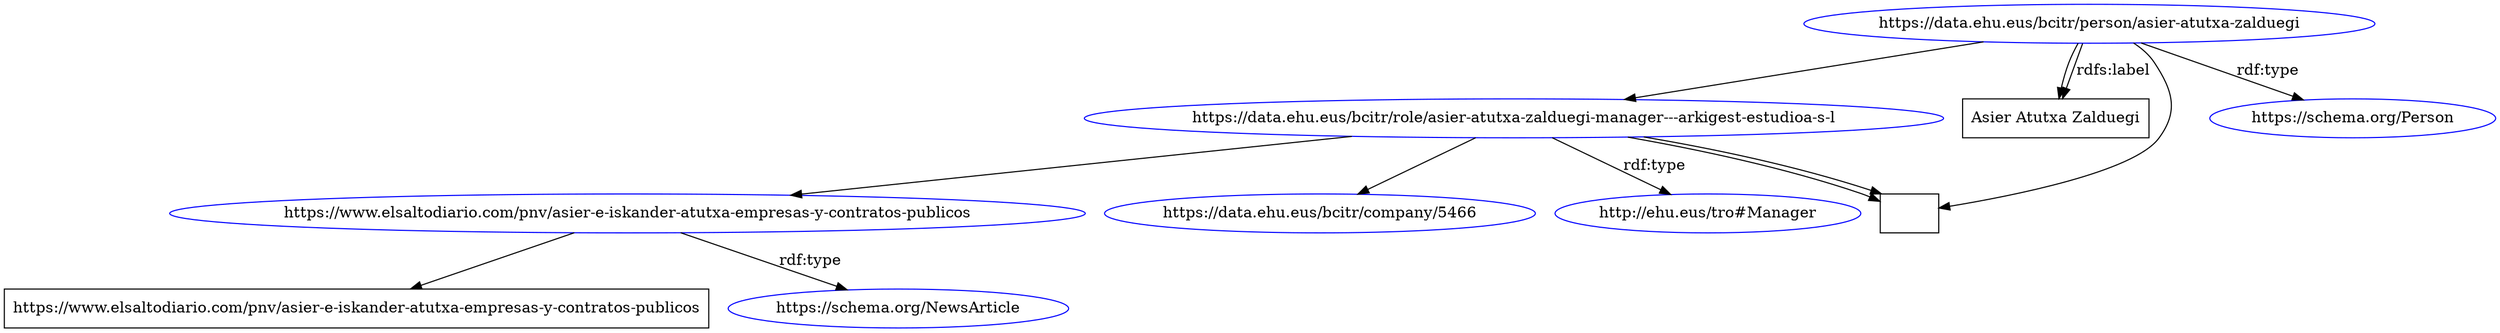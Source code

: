 digraph {
  charset="utf-8";

  // Edges
  "Rhttps://data.ehu.eus/bcitr/person/asier-atutxa-zalduegi" -> "Rhttps://data.ehu.eus/bcitr/role/asier-atutxa-zalduegi-manager---arkigest-estudioa-s-l" [label=""];
  "Rhttps://data.ehu.eus/bcitr/person/asier-atutxa-zalduegi" -> "LAsier Atutxa Zalduegi" [label=""];
  "Rhttps://data.ehu.eus/bcitr/person/asier-atutxa-zalduegi" -> "LAsier Atutxa Zalduegi" [label="rdfs:label"];
  "Rhttps://data.ehu.eus/bcitr/person/asier-atutxa-zalduegi" -> L [label=""];
  "Rhttps://data.ehu.eus/bcitr/person/asier-atutxa-zalduegi" -> "Rhttps://schema.org/Person" [label="rdf:type"];
  "Rhttps://data.ehu.eus/bcitr/role/asier-atutxa-zalduegi-manager---arkigest-estudioa-s-l" -> "Rhttps://www.elsaltodiario.com/pnv/asier-e-iskander-atutxa-empresas-y-contratos-publicos" [label=""];
  "Rhttps://data.ehu.eus/bcitr/role/asier-atutxa-zalduegi-manager---arkigest-estudioa-s-l" -> "Rhttps://data.ehu.eus/bcitr/company/5466" [label=""];
  "Rhttps://data.ehu.eus/bcitr/role/asier-atutxa-zalduegi-manager---arkigest-estudioa-s-l" -> L [label=""];
  "Rhttps://data.ehu.eus/bcitr/role/asier-atutxa-zalduegi-manager---arkigest-estudioa-s-l" -> L [label=""];
  "Rhttps://data.ehu.eus/bcitr/role/asier-atutxa-zalduegi-manager---arkigest-estudioa-s-l" -> "Rhttp://ehu.eus/tro#Manager" [label="rdf:type"];
  "Rhttps://www.elsaltodiario.com/pnv/asier-e-iskander-atutxa-empresas-y-contratos-publicos" -> "Lhttps://www.elsaltodiario.com/pnv/asier-e-iskander-atutxa-empresas-y-contratos-publicos" [label=""];
  "Rhttps://www.elsaltodiario.com/pnv/asier-e-iskander-atutxa-empresas-y-contratos-publicos" -> "Rhttps://schema.org/NewsArticle" [label="rdf:type"];

  // Nodes
  L [label="",shape=record];
  "LAsier Atutxa Zalduegi" [label="Asier Atutxa Zalduegi",shape=record];
  "Lhttps://www.elsaltodiario.com/pnv/asier-e-iskander-atutxa-empresas-y-contratos-publicos" [label="https://www.elsaltodiario.com/pnv/asier-e-iskander-atutxa-empresas-y-contratos-publicos",shape=record];
  "Rhttp://ehu.eus/tro#Manager" [URL="http://ehu.eus/tro#Manager",label="http://ehu.eus/tro#Manager",shape=ellipse,color=blue];
  "Rhttps://data.ehu.eus/bcitr/company/5466" [URL="https://data.ehu.eus/bcitr/company/5466",label="https://data.ehu.eus/bcitr/company/5466",shape=ellipse,color=blue];
  "Rhttps://data.ehu.eus/bcitr/person/asier-atutxa-zalduegi" [URL="https://data.ehu.eus/bcitr/person/asier-atutxa-zalduegi",label="https://data.ehu.eus/bcitr/person/asier-atutxa-zalduegi",shape=ellipse,color=blue];
  "Rhttps://data.ehu.eus/bcitr/role/asier-atutxa-zalduegi-manager---arkigest-estudioa-s-l" [URL="https://data.ehu.eus/bcitr/role/asier-atutxa-zalduegi-manager---arkigest-estudioa-s-l",label="https://data.ehu.eus/bcitr/role/asier-atutxa-zalduegi-manager---arkigest-estudioa-s-l",shape=ellipse,color=blue];
  "Rhttps://schema.org/NewsArticle" [URL="https://schema.org/NewsArticle",label="https://schema.org/NewsArticle",shape=ellipse,color=blue];
  "Rhttps://schema.org/Person" [URL="https://schema.org/Person",label="https://schema.org/Person",shape=ellipse,color=blue];
  "Rhttps://www.elsaltodiario.com/pnv/asier-e-iskander-atutxa-empresas-y-contratos-publicos" [URL="https://www.elsaltodiario.com/pnv/asier-e-iskander-atutxa-empresas-y-contratos-publicos",label="https://www.elsaltodiario.com/pnv/asier-e-iskander-atutxa-empresas-y-contratos-publicos",shape=ellipse,color=blue];
}